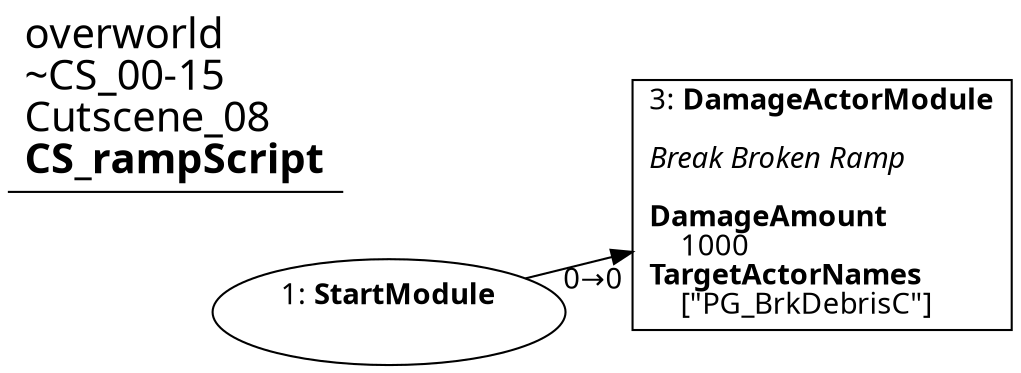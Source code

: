 digraph {
    layout = fdp;
    overlap = prism;
    sep = "+16";
    splines = spline;

    node [ shape = box ];

    graph [ fontname = "Segoe UI" ];
    node [ fontname = "Segoe UI" ];
    edge [ fontname = "Segoe UI" ];

    1 [ label = <1: <b>StartModule</b><br/><br/>> ];
    1 [ shape = oval ]
    1 [ pos = "0.26000002,-0.284!" ];
    1 -> 3 [ label = "0→0" ];

    3 [ label = <3: <b>DamageActorModule</b><br/><br/><i>Break Broken Ramp<br align="left"/></i><br align="left"/><b>DamageAmount</b><br align="left"/>    1000<br align="left"/><b>TargetActorNames</b><br align="left"/>    [&quot;PG_BrkDebrisC&quot;]<br align="left"/>> ];
    3 [ pos = "0.48200002,-0.284!" ];

    title [ pos = "0.259,-0.28300002!" ];
    title [ shape = underline ];
    title [ label = <<font point-size="20">overworld<br align="left"/>~CS_00-15<br align="left"/>Cutscene_08<br align="left"/><b>CS_rampScript</b><br align="left"/></font>> ];
}
